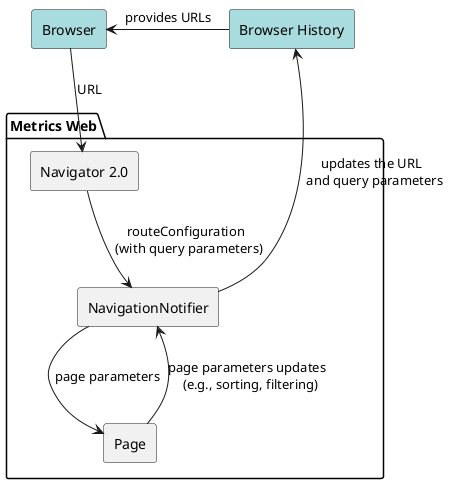 @startuml route_parameters_approach_component_diagram

skinparam componentStyle rectangle

component Browser #A9DCDF
component "Browser History" as History #A9DCDF

package "Metrics Web" {
    component "Navigator 2.0" as Navigator
    component NavigationNotifier
    component Page
}

History -left-> Browser : provides URLs
Browser --> Navigator : URL
Navigator --> NavigationNotifier : routeConfiguration \n (with query parameters)
NavigationNotifier --> Page : page parameters
NavigationNotifier -up-> History : updates the URL \n and query parameters

Page --> NavigationNotifier : page parameters updates \n (e.g., sorting, filtering)

@enduml
